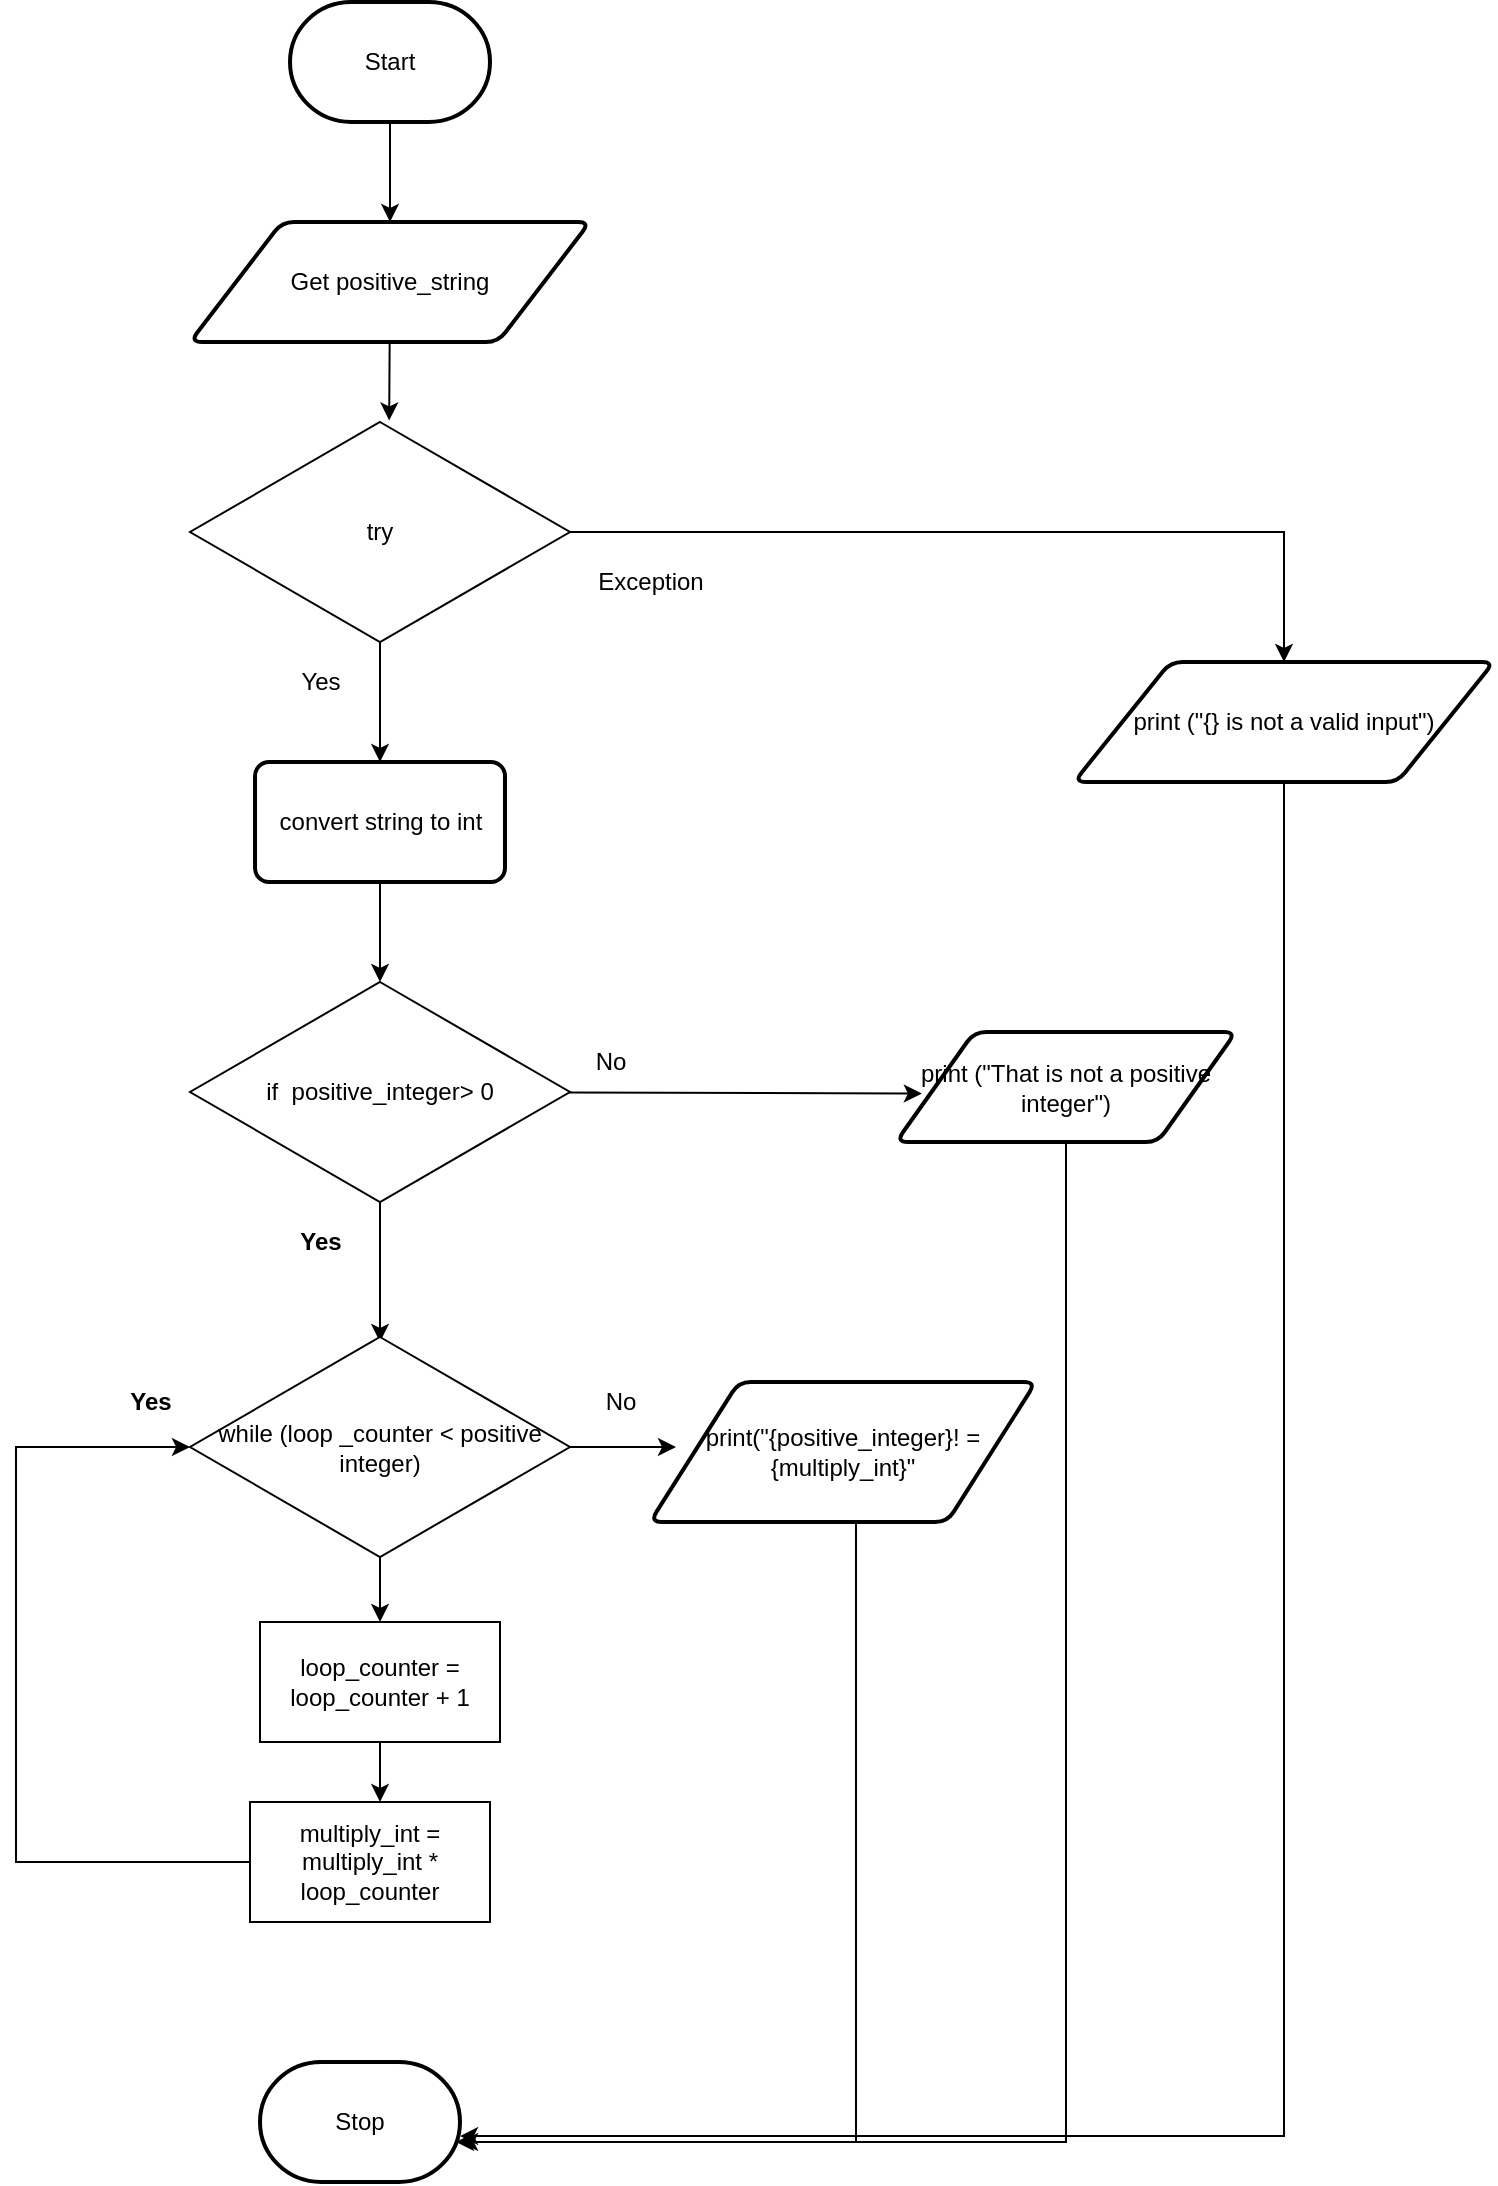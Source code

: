<mxfile>
    <diagram id="rRbzi94DjYtUf3qIHJvX" name="Page-1">
        <mxGraphModel dx="1114" dy="420" grid="1" gridSize="10" guides="1" tooltips="1" connect="1" arrows="1" fold="1" page="1" pageScale="1" pageWidth="827" pageHeight="1169" math="0" shadow="0">
            <root>
                <mxCell id="0"/>
                <mxCell id="1" parent="0"/>
                <mxCell id="96" style="edgeStyle=none;html=1;entryX=0.5;entryY=0;entryDx=0;entryDy=0;" parent="1" source="2" target="3" edge="1">
                    <mxGeometry relative="1" as="geometry"/>
                </mxCell>
                <mxCell id="2" value="Start" style="strokeWidth=2;html=1;shape=mxgraph.flowchart.terminator;whiteSpace=wrap;" parent="1" vertex="1">
                    <mxGeometry x="217" y="70" width="100" height="60" as="geometry"/>
                </mxCell>
                <mxCell id="6" style="edgeStyle=none;html=1;entryX=0.58;entryY=-0.013;entryDx=0;entryDy=0;entryPerimeter=0;" parent="1" source="3" edge="1">
                    <mxGeometry relative="1" as="geometry">
                        <mxPoint x="266.6" y="279.22" as="targetPoint"/>
                    </mxGeometry>
                </mxCell>
                <mxCell id="3" value="Get positive_string" style="shape=parallelogram;html=1;strokeWidth=2;perimeter=parallelogramPerimeter;whiteSpace=wrap;rounded=1;arcSize=12;size=0.23;" parent="1" vertex="1">
                    <mxGeometry x="167" y="180" width="200" height="60" as="geometry"/>
                </mxCell>
                <mxCell id="8" style="edgeStyle=none;html=1;entryX=0.5;entryY=0;entryDx=0;entryDy=0;" parent="1" edge="1">
                    <mxGeometry relative="1" as="geometry">
                        <mxPoint x="257" y="340" as="sourcePoint"/>
                        <mxPoint x="262" y="380" as="targetPoint"/>
                    </mxGeometry>
                </mxCell>
                <mxCell id="9" value="Stop" style="strokeWidth=2;html=1;shape=mxgraph.flowchart.terminator;whiteSpace=wrap;" parent="1" vertex="1">
                    <mxGeometry x="202" y="1100" width="100" height="60" as="geometry"/>
                </mxCell>
                <mxCell id="21" style="edgeStyle=none;html=1;" parent="1" source="18" edge="1">
                    <mxGeometry relative="1" as="geometry">
                        <mxPoint x="259.5" y="490" as="targetPoint"/>
                    </mxGeometry>
                </mxCell>
                <mxCell id="39" style="edgeStyle=orthogonalEdgeStyle;rounded=0;html=1;" parent="1" source="18" target="37" edge="1">
                    <mxGeometry relative="1" as="geometry"/>
                </mxCell>
                <mxCell id="18" value="convert string to int" style="rounded=1;whiteSpace=wrap;html=1;absoluteArcSize=1;arcSize=14;strokeWidth=2;" parent="1" vertex="1">
                    <mxGeometry x="199.5" y="450" width="125" height="60" as="geometry"/>
                </mxCell>
                <mxCell id="26" style="edgeStyle=none;html=1;entryX=0.5;entryY=0;entryDx=0;entryDy=0;labelPosition=center;verticalLabelPosition=middle;align=center;verticalAlign=middle;" parent="1" source="25" target="18" edge="1">
                    <mxGeometry relative="1" as="geometry"/>
                </mxCell>
                <mxCell id="27" style="edgeStyle=orthogonalEdgeStyle;html=1;strokeColor=none;rounded=0;" parent="1" source="25" edge="1">
                    <mxGeometry relative="1" as="geometry">
                        <mxPoint x="447" y="335" as="targetPoint"/>
                    </mxGeometry>
                </mxCell>
                <mxCell id="55" style="edgeStyle=orthogonalEdgeStyle;html=1;entryX=0.5;entryY=0;entryDx=0;entryDy=0;rounded=0;" parent="1" source="25" target="52" edge="1">
                    <mxGeometry relative="1" as="geometry"/>
                </mxCell>
                <mxCell id="25" value="try" style="rhombus;whiteSpace=wrap;html=1;" parent="1" vertex="1">
                    <mxGeometry x="167" y="280" width="190" height="110" as="geometry"/>
                </mxCell>
                <mxCell id="33" value="Yes" style="text;html=1;resizable=0;autosize=1;align=center;verticalAlign=middle;points=[];fillColor=none;strokeColor=none;rounded=0;" parent="1" vertex="1">
                    <mxGeometry x="212" y="400" width="40" height="20" as="geometry"/>
                </mxCell>
                <mxCell id="34" value="Exception" style="text;html=1;resizable=0;autosize=1;align=center;verticalAlign=middle;points=[];fillColor=none;strokeColor=none;rounded=0;" parent="1" vertex="1">
                    <mxGeometry x="362" y="350" width="70" height="20" as="geometry"/>
                </mxCell>
                <mxCell id="48" style="edgeStyle=orthogonalEdgeStyle;rounded=0;html=1;entryX=0.5;entryY=0;entryDx=0;entryDy=0;" parent="1" source="37" edge="1">
                    <mxGeometry relative="1" as="geometry">
                        <mxPoint x="262" y="740" as="targetPoint"/>
                    </mxGeometry>
                </mxCell>
                <mxCell id="68" style="edgeStyle=none;html=1;entryX=0.076;entryY=0.559;entryDx=0;entryDy=0;entryPerimeter=0;" parent="1" source="37" target="53" edge="1">
                    <mxGeometry relative="1" as="geometry"/>
                </mxCell>
                <mxCell id="37" value="if&amp;nbsp; positive_integer&amp;gt; 0" style="rhombus;whiteSpace=wrap;html=1;" parent="1" vertex="1">
                    <mxGeometry x="167" y="560" width="190" height="110" as="geometry"/>
                </mxCell>
                <mxCell id="44" value="Yes" style="text;html=1;resizable=0;autosize=1;align=center;verticalAlign=middle;points=[];fillColor=none;strokeColor=none;rounded=0;fontStyle=1" parent="1" vertex="1">
                    <mxGeometry x="212" y="680" width="40" height="20" as="geometry"/>
                </mxCell>
                <mxCell id="45" value="No" style="text;html=1;resizable=0;autosize=1;align=center;verticalAlign=middle;points=[];fillColor=none;strokeColor=none;rounded=0;" parent="1" vertex="1">
                    <mxGeometry x="362" y="590" width="30" height="20" as="geometry"/>
                </mxCell>
                <mxCell id="104" style="edgeStyle=orthogonalEdgeStyle;rounded=0;html=1;entryX=1;entryY=0.617;entryDx=0;entryDy=0;entryPerimeter=0;" parent="1" source="52" target="9" edge="1">
                    <mxGeometry relative="1" as="geometry">
                        <Array as="points">
                            <mxPoint x="714" y="1137"/>
                        </Array>
                    </mxGeometry>
                </mxCell>
                <mxCell id="52" value="print (&quot;{} is not a valid input&quot;)" style="shape=parallelogram;html=1;strokeWidth=2;perimeter=parallelogramPerimeter;whiteSpace=wrap;rounded=1;arcSize=12;size=0.23;" parent="1" vertex="1">
                    <mxGeometry x="609" y="400" width="210" height="60" as="geometry"/>
                </mxCell>
                <mxCell id="105" style="edgeStyle=orthogonalEdgeStyle;rounded=0;html=1;" parent="1" source="53" edge="1">
                    <mxGeometry relative="1" as="geometry">
                        <mxPoint x="300" y="1140" as="targetPoint"/>
                        <Array as="points">
                            <mxPoint x="605" y="1140"/>
                        </Array>
                    </mxGeometry>
                </mxCell>
                <mxCell id="53" value="&lt;font style=&quot;font-size: 12px&quot;&gt;print (&quot;That is not a positive integer&quot;)&lt;/font&gt;" style="shape=parallelogram;html=1;strokeWidth=2;perimeter=parallelogramPerimeter;whiteSpace=wrap;rounded=1;arcSize=12;size=0.23;" parent="1" vertex="1">
                    <mxGeometry x="520" y="585" width="170" height="55" as="geometry"/>
                </mxCell>
                <mxCell id="75" style="edgeStyle=orthogonalEdgeStyle;rounded=0;html=1;" parent="1" source="65" edge="1">
                    <mxGeometry relative="1" as="geometry">
                        <mxPoint x="262" y="880" as="targetPoint"/>
                    </mxGeometry>
                </mxCell>
                <mxCell id="76" style="edgeStyle=orthogonalEdgeStyle;rounded=0;html=1;" parent="1" source="65" edge="1">
                    <mxGeometry relative="1" as="geometry">
                        <mxPoint x="410" y="792.5" as="targetPoint"/>
                    </mxGeometry>
                </mxCell>
                <mxCell id="65" value="while (loop _counter &amp;lt; positive integer)" style="rhombus;whiteSpace=wrap;html=1;" parent="1" vertex="1">
                    <mxGeometry x="167" y="737.5" width="190" height="110" as="geometry"/>
                </mxCell>
                <mxCell id="72" value="Yes" style="text;html=1;resizable=0;autosize=1;align=center;verticalAlign=middle;points=[];fillColor=none;strokeColor=none;rounded=0;fontStyle=1" parent="1" vertex="1">
                    <mxGeometry x="127" y="760" width="40" height="20" as="geometry"/>
                </mxCell>
                <mxCell id="77" value="No" style="text;html=1;resizable=0;autosize=1;align=center;verticalAlign=middle;points=[];fillColor=none;strokeColor=none;rounded=0;" parent="1" vertex="1">
                    <mxGeometry x="367" y="760" width="30" height="20" as="geometry"/>
                </mxCell>
                <mxCell id="106" style="edgeStyle=orthogonalEdgeStyle;rounded=0;html=1;" parent="1" source="78" target="9" edge="1">
                    <mxGeometry relative="1" as="geometry">
                        <mxPoint x="493.5" y="960" as="targetPoint"/>
                        <Array as="points">
                            <mxPoint x="500" y="1140"/>
                        </Array>
                    </mxGeometry>
                </mxCell>
                <mxCell id="78" value="print(&quot;{positive_integer}! = {multiply_int}&quot;" style="shape=parallelogram;html=1;strokeWidth=2;perimeter=parallelogramPerimeter;whiteSpace=wrap;rounded=1;arcSize=12;size=0.23;" parent="1" vertex="1">
                    <mxGeometry x="397" y="760" width="193" height="70" as="geometry"/>
                </mxCell>
                <mxCell id="101" style="edgeStyle=none;html=1;" parent="1" source="100" edge="1">
                    <mxGeometry relative="1" as="geometry">
                        <mxPoint x="262" y="970" as="targetPoint"/>
                    </mxGeometry>
                </mxCell>
                <mxCell id="100" value="loop_counter = loop_counter + 1" style="rounded=0;whiteSpace=wrap;html=1;" parent="1" vertex="1">
                    <mxGeometry x="202" y="880" width="120" height="60" as="geometry"/>
                </mxCell>
                <mxCell id="103" style="edgeStyle=orthogonalEdgeStyle;html=1;entryX=0;entryY=0.5;entryDx=0;entryDy=0;rounded=0;" parent="1" source="102" target="65" edge="1">
                    <mxGeometry relative="1" as="geometry">
                        <Array as="points">
                            <mxPoint x="80" y="1000"/>
                            <mxPoint x="80" y="793"/>
                        </Array>
                    </mxGeometry>
                </mxCell>
                <mxCell id="102" value="multiply_int = multiply_int * loop_counter" style="rounded=0;whiteSpace=wrap;html=1;" parent="1" vertex="1">
                    <mxGeometry x="197" y="970" width="120" height="60" as="geometry"/>
                </mxCell>
            </root>
        </mxGraphModel>
    </diagram>
</mxfile>